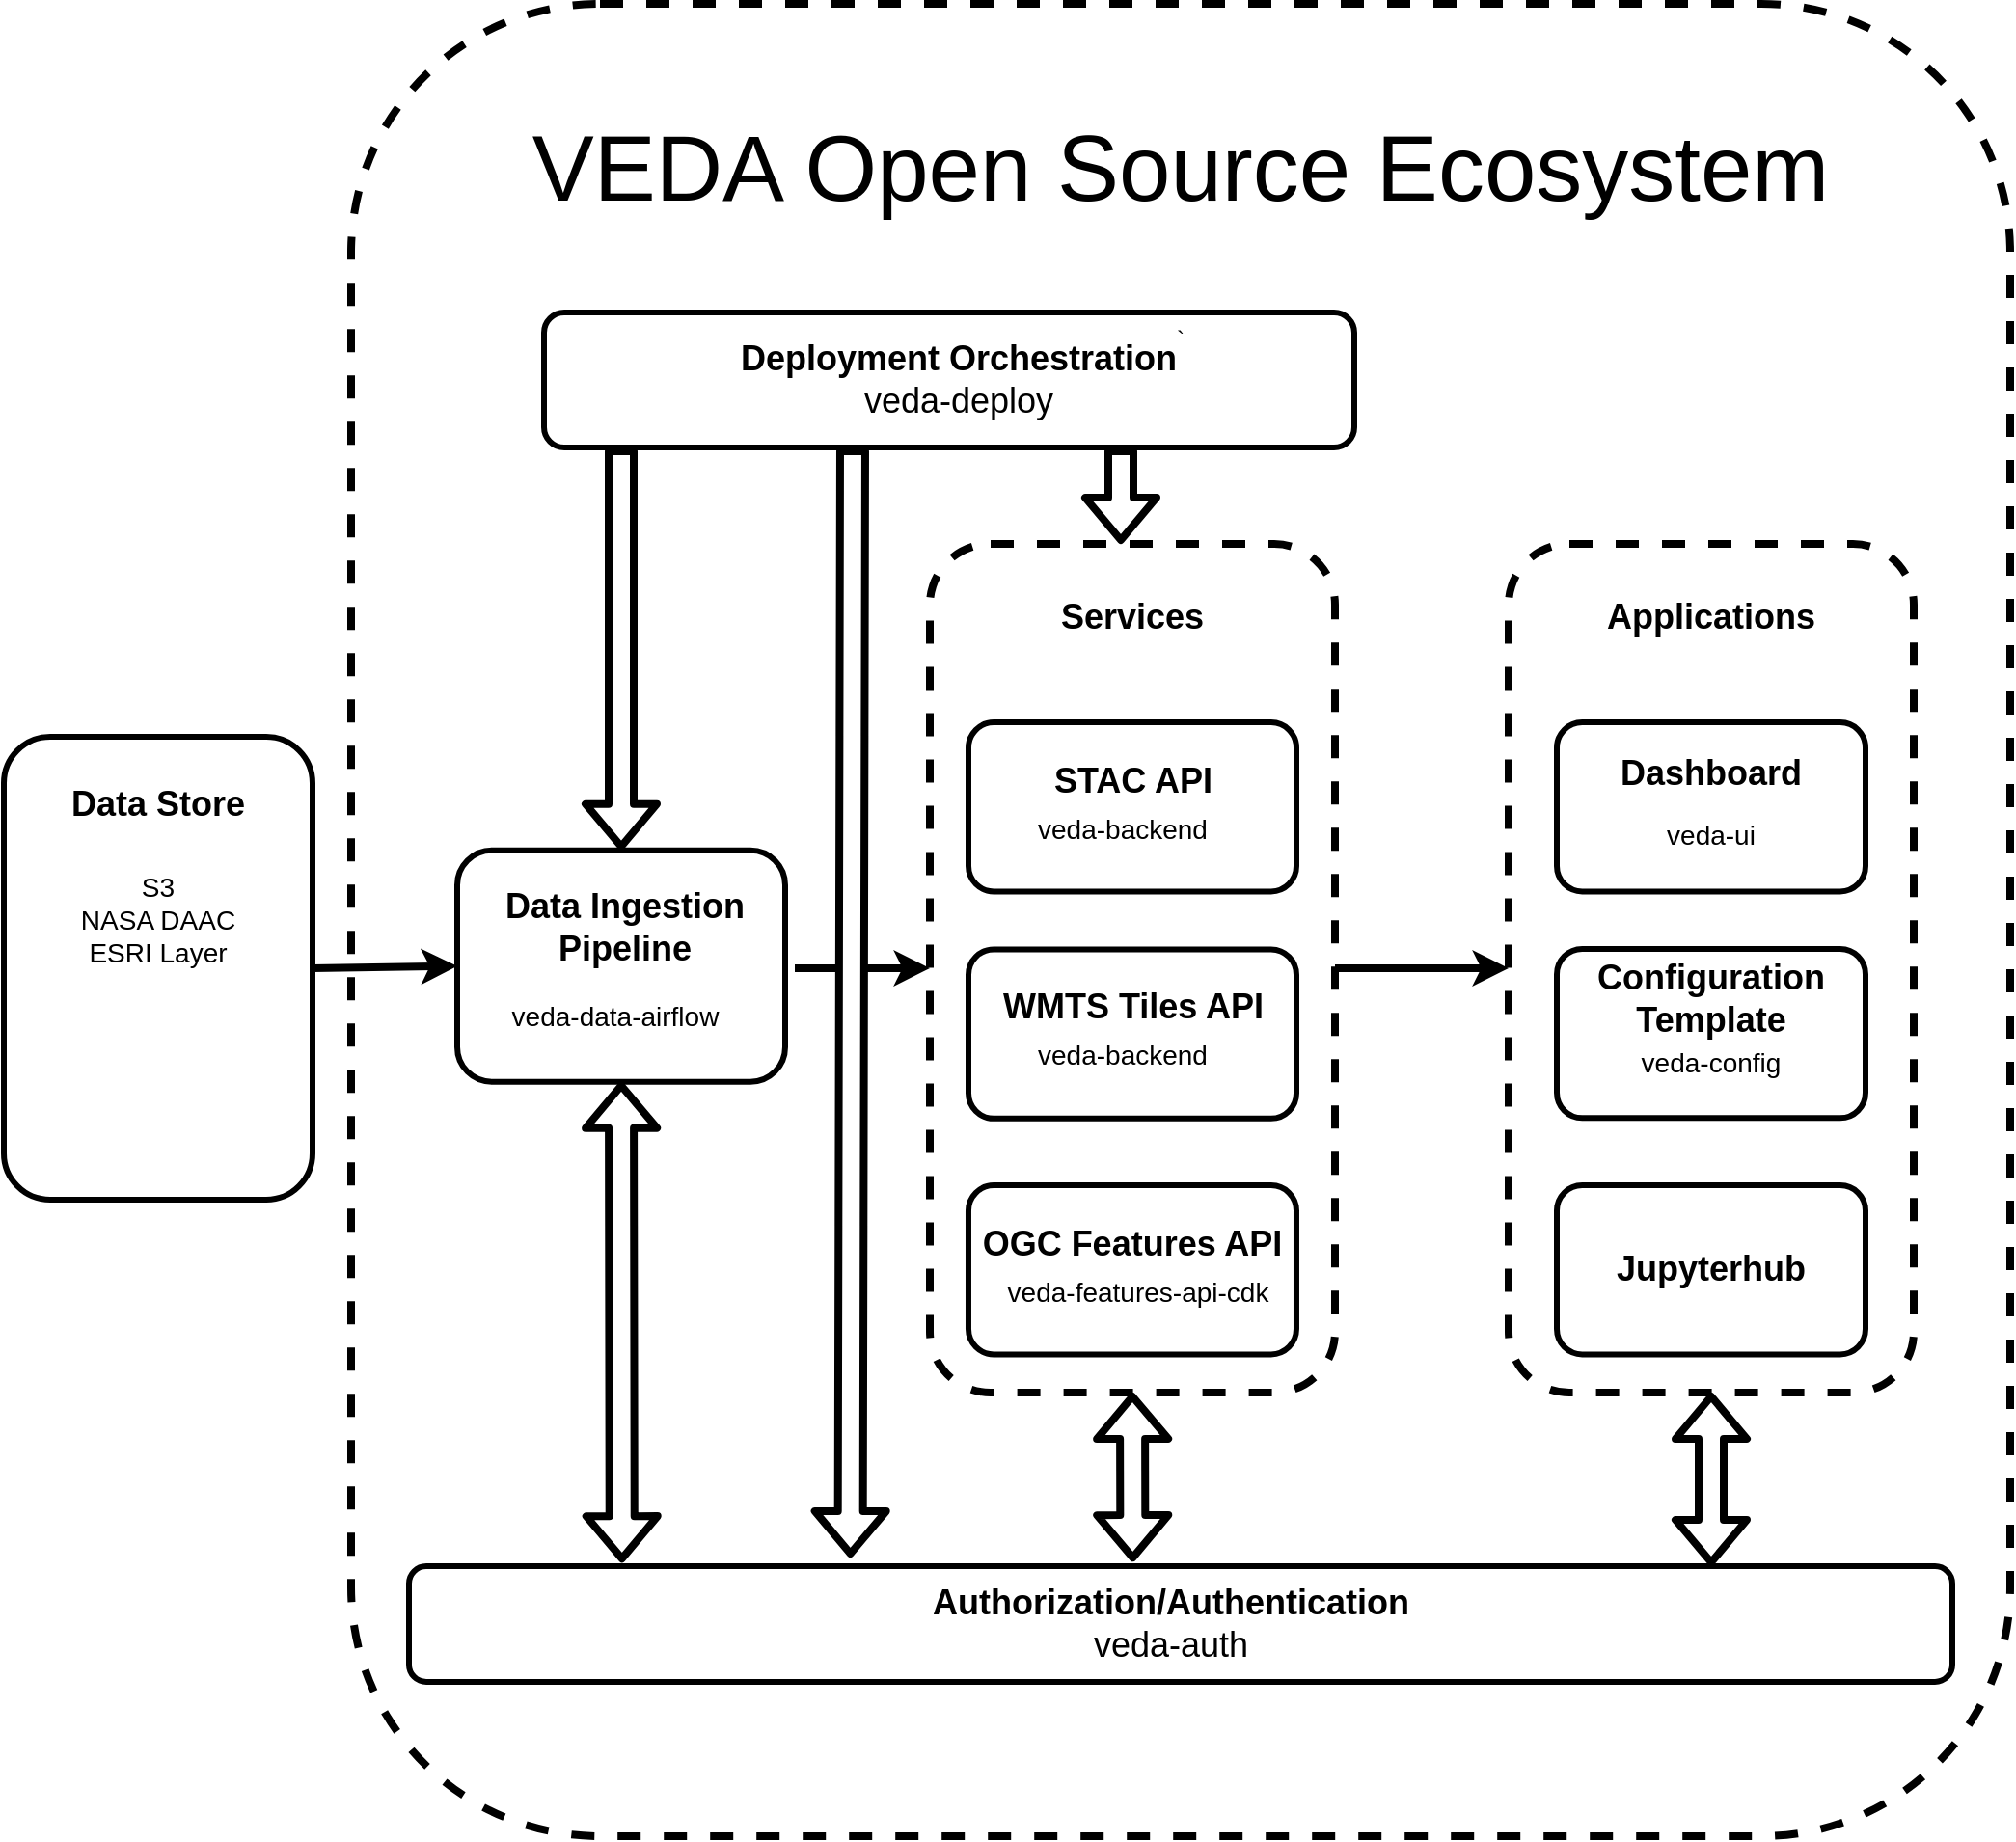 <mxfile>
    <diagram name="Page-1" id="QvM_rjvkFbhKRYmAyvqA">
        <mxGraphModel dx="1200" dy="1949" grid="1" gridSize="10" guides="1" tooltips="1" connect="1" arrows="1" fold="1" page="1" pageScale="1" pageWidth="850" pageHeight="1100" background="#ffffff" math="0" shadow="0">
            <root>
                <mxCell id="0"/>
                <mxCell id="1" parent="0"/>
                <mxCell id="112" value="" style="rounded=1;whiteSpace=wrap;html=1;fillColor=none;strokeWidth=3;strokeColor=#000000;" vertex="1" parent="1">
                    <mxGeometry x="255" y="398.87" width="170" height="120" as="geometry"/>
                </mxCell>
                <mxCell id="162" value="" style="rounded=1;whiteSpace=wrap;html=1;dashed=1;strokeColor=#000000;strokeWidth=4;fontSize=16;fillColor=none;" vertex="1" parent="1">
                    <mxGeometry x="200" y="-40.0" width="860" height="950" as="geometry"/>
                </mxCell>
                <mxCell id="102" value="" style="rounded=1;whiteSpace=wrap;html=1;dashed=1;fontSize=14;fillColor=none;strokeColor=#000000;strokeWidth=4;" parent="1" vertex="1">
                    <mxGeometry x="500" y="240" width="210" height="440" as="geometry"/>
                </mxCell>
                <mxCell id="46" value="" style="group" parent="1" vertex="1" connectable="0">
                    <mxGeometry x="350" y="770" width="680" height="60" as="geometry"/>
                </mxCell>
                <mxCell id="47" value="" style="rounded=1;whiteSpace=wrap;html=1;fillColor=none;strokeWidth=3;strokeColor=#000000;" parent="46" vertex="1">
                    <mxGeometry x="-120" width="800" height="60" as="geometry"/>
                </mxCell>
                <mxCell id="48" value="&lt;font color=&quot;#000000&quot; style=&quot;font-size: 18px;&quot;&gt;Authorization/Authentication&lt;br&gt;&lt;span style=&quot;font-weight: normal;&quot;&gt;veda-auth&lt;/span&gt;&lt;/font&gt;" style="text;html=1;strokeColor=none;fillColor=none;align=center;verticalAlign=middle;whiteSpace=wrap;rounded=0;strokeWidth=3;fontSize=14;fontStyle=1" parent="46" vertex="1">
                    <mxGeometry x="-120" y="15" width="789.85" height="30" as="geometry"/>
                </mxCell>
                <mxCell id="92" value="&lt;font color=&quot;#000000&quot; style=&quot;font-size: 18px;&quot;&gt;Services&lt;/font&gt;" style="text;html=1;strokeColor=none;fillColor=none;align=center;verticalAlign=middle;whiteSpace=wrap;rounded=0;strokeWidth=21;fontSize=18;fontStyle=1" parent="1" vertex="1">
                    <mxGeometry x="520" y="255.78" width="170" height="44.43" as="geometry"/>
                </mxCell>
                <mxCell id="103" value="" style="group" vertex="1" connectable="0" parent="1">
                    <mxGeometry x="20" y="340" width="160" height="240" as="geometry"/>
                </mxCell>
                <mxCell id="104" value="" style="rounded=1;whiteSpace=wrap;html=1;fillColor=none;strokeWidth=3;strokeColor=#000000;" vertex="1" parent="103">
                    <mxGeometry width="160" height="240" as="geometry"/>
                </mxCell>
                <mxCell id="105" value="&lt;font color=&quot;#000000&quot; style=&quot;font-size: 18px;&quot;&gt;Data Store&lt;/font&gt;" style="text;html=1;strokeColor=none;fillColor=none;align=center;verticalAlign=middle;whiteSpace=wrap;rounded=0;strokeWidth=3;fontSize=14;fontStyle=1" vertex="1" parent="103">
                    <mxGeometry x="20" y="10" width="120" height="50" as="geometry"/>
                </mxCell>
                <mxCell id="109" value="&lt;font color=&quot;#000000&quot; style=&quot;font-size: 14px;&quot;&gt;S3&lt;br&gt;NASA DAAC&lt;br&gt;ESRI Layer&lt;br&gt;&lt;/font&gt;" style="text;html=1;strokeColor=none;fillColor=none;align=center;verticalAlign=middle;whiteSpace=wrap;rounded=0;strokeWidth=3;fontSize=14;" vertex="1" parent="103">
                    <mxGeometry x="20" y="80" width="120" height="30" as="geometry"/>
                </mxCell>
                <mxCell id="113" value="&lt;font color=&quot;#000000&quot; style=&quot;font-size: 18px;&quot;&gt;Data Ingestion Pipeline&lt;/font&gt;" style="text;html=1;strokeColor=none;fillColor=none;align=center;verticalAlign=middle;whiteSpace=wrap;rounded=0;strokeWidth=3;fontSize=14;fontStyle=1" vertex="1" parent="1">
                    <mxGeometry x="260" y="426.08" width="164.38" height="25" as="geometry"/>
                </mxCell>
                <mxCell id="114" value="&lt;font color=&quot;#000000&quot; style=&quot;font-size: 14px;&quot;&gt;veda-data-airflow&lt;br&gt;&lt;/font&gt;" style="text;html=1;strokeColor=none;fillColor=none;align=center;verticalAlign=middle;whiteSpace=wrap;rounded=0;strokeWidth=3;fontSize=14;" vertex="1" parent="1">
                    <mxGeometry x="260" y="477.89" width="153.75" height="15" as="geometry"/>
                </mxCell>
                <mxCell id="120" value="" style="rounded=1;whiteSpace=wrap;html=1;fillColor=none;strokeWidth=3;strokeColor=#000000;" vertex="1" parent="1">
                    <mxGeometry x="520" y="332.53" width="170" height="87.68" as="geometry"/>
                </mxCell>
                <mxCell id="121" value="&lt;font color=&quot;#000000&quot; style=&quot;font-size: 18px;&quot;&gt;STAC API&lt;/font&gt;" style="text;html=1;strokeColor=none;fillColor=none;align=center;verticalAlign=middle;whiteSpace=wrap;rounded=0;strokeWidth=3;fontSize=14;fontStyle=1" vertex="1" parent="1">
                    <mxGeometry x="535.62" y="350.21" width="138.75" height="25" as="geometry"/>
                </mxCell>
                <mxCell id="122" value="&lt;font color=&quot;#000000&quot; style=&quot;font-size: 14px;&quot;&gt;veda-backend&lt;br&gt;&lt;/font&gt;" style="text;html=1;strokeColor=none;fillColor=none;align=center;verticalAlign=middle;whiteSpace=wrap;rounded=0;strokeWidth=3;fontSize=14;" vertex="1" parent="1">
                    <mxGeometry x="535.62" y="380.21" width="127.5" height="15" as="geometry"/>
                </mxCell>
                <mxCell id="124" value="" style="rounded=1;whiteSpace=wrap;html=1;fillColor=none;strokeWidth=3;strokeColor=#000000;" vertex="1" parent="1">
                    <mxGeometry x="520" y="450.21" width="170" height="87.68" as="geometry"/>
                </mxCell>
                <mxCell id="125" value="&lt;font color=&quot;#000000&quot; style=&quot;font-size: 18px;&quot;&gt;WMTS Tiles API&lt;/font&gt;" style="text;html=1;strokeColor=none;fillColor=none;align=center;verticalAlign=middle;whiteSpace=wrap;rounded=0;strokeWidth=3;fontSize=14;fontStyle=1" vertex="1" parent="1">
                    <mxGeometry x="535.62" y="467.89" width="138.75" height="25" as="geometry"/>
                </mxCell>
                <mxCell id="126" value="&lt;font color=&quot;#000000&quot; style=&quot;font-size: 14px;&quot;&gt;veda-backend&lt;br&gt;&lt;/font&gt;" style="text;html=1;strokeColor=none;fillColor=none;align=center;verticalAlign=middle;whiteSpace=wrap;rounded=0;strokeWidth=3;fontSize=14;" vertex="1" parent="1">
                    <mxGeometry x="535.62" y="497.89" width="127.5" height="15" as="geometry"/>
                </mxCell>
                <mxCell id="128" value="" style="rounded=1;whiteSpace=wrap;html=1;fillColor=none;strokeWidth=3;strokeColor=#000000;" vertex="1" parent="1">
                    <mxGeometry x="519.99" y="572.53" width="170" height="87.68" as="geometry"/>
                </mxCell>
                <mxCell id="129" value="&lt;font color=&quot;#000000&quot; style=&quot;font-size: 18px;&quot;&gt;OGC Features API&lt;/font&gt;" style="text;html=1;strokeColor=none;fillColor=none;align=center;verticalAlign=middle;whiteSpace=wrap;rounded=0;strokeWidth=3;fontSize=14;fontStyle=1" vertex="1" parent="1">
                    <mxGeometry x="520" y="590.21" width="170" height="25" as="geometry"/>
                </mxCell>
                <mxCell id="130" value="&lt;font color=&quot;#000000&quot; style=&quot;font-size: 14px;&quot;&gt;veda-features-api-cdk&lt;br&gt;&lt;/font&gt;" style="text;html=1;strokeColor=none;fillColor=none;align=center;verticalAlign=middle;whiteSpace=wrap;rounded=0;strokeWidth=3;fontSize=14;" vertex="1" parent="1">
                    <mxGeometry x="535.61" y="620.21" width="144.39" height="15" as="geometry"/>
                </mxCell>
                <mxCell id="131" value="" style="rounded=1;whiteSpace=wrap;html=1;dashed=1;fontSize=14;fillColor=none;strokeColor=#000000;strokeWidth=4;" vertex="1" parent="1">
                    <mxGeometry x="800" y="240" width="210" height="440" as="geometry"/>
                </mxCell>
                <mxCell id="132" value="&lt;font color=&quot;#000000&quot; style=&quot;font-size: 18px;&quot;&gt;Applications&lt;/font&gt;" style="text;html=1;strokeColor=none;fillColor=none;align=center;verticalAlign=middle;whiteSpace=wrap;rounded=0;strokeWidth=21;fontSize=18;fontStyle=1" vertex="1" parent="1">
                    <mxGeometry x="820" y="255.79" width="170" height="44.43" as="geometry"/>
                </mxCell>
                <mxCell id="136" value="" style="rounded=1;whiteSpace=wrap;html=1;fillColor=none;strokeWidth=3;strokeColor=#000000;" vertex="1" parent="1">
                    <mxGeometry x="825" y="450.0" width="160" height="87.68" as="geometry"/>
                </mxCell>
                <mxCell id="137" value="&lt;font color=&quot;#000000&quot; style=&quot;font-size: 18px;&quot;&gt;Configuration Template&lt;/font&gt;" style="text;html=1;strokeColor=none;fillColor=none;align=center;verticalAlign=middle;whiteSpace=wrap;rounded=0;strokeWidth=3;fontSize=14;fontStyle=1" vertex="1" parent="1">
                    <mxGeometry x="825" y="463.84" width="160" height="25" as="geometry"/>
                </mxCell>
                <mxCell id="138" value="&lt;font color=&quot;#000000&quot; style=&quot;font-size: 14px;&quot;&gt;veda-config&lt;br&gt;&lt;/font&gt;" style="text;html=1;strokeColor=none;fillColor=none;align=center;verticalAlign=middle;whiteSpace=wrap;rounded=0;strokeWidth=3;fontSize=14;" vertex="1" parent="1">
                    <mxGeometry x="825" y="501.34" width="160" height="15" as="geometry"/>
                </mxCell>
                <mxCell id="139" value="" style="rounded=1;whiteSpace=wrap;html=1;fillColor=none;strokeWidth=3;strokeColor=#000000;" vertex="1" parent="1">
                    <mxGeometry x="825" y="332.53" width="160" height="87.68" as="geometry"/>
                </mxCell>
                <mxCell id="140" value="&lt;font color=&quot;#000000&quot; style=&quot;font-size: 18px;&quot;&gt;Dashboard&lt;/font&gt;" style="text;html=1;strokeColor=none;fillColor=none;align=center;verticalAlign=middle;whiteSpace=wrap;rounded=0;strokeWidth=3;fontSize=14;fontStyle=1" vertex="1" parent="1">
                    <mxGeometry x="825" y="346.37" width="160" height="25" as="geometry"/>
                </mxCell>
                <mxCell id="141" value="&lt;font color=&quot;#000000&quot; style=&quot;font-size: 14px;&quot;&gt;veda-ui&lt;br&gt;&lt;/font&gt;" style="text;html=1;strokeColor=none;fillColor=none;align=center;verticalAlign=middle;whiteSpace=wrap;rounded=0;strokeWidth=3;fontSize=14;" vertex="1" parent="1">
                    <mxGeometry x="825" y="383.87" width="160" height="15" as="geometry"/>
                </mxCell>
                <mxCell id="142" value="" style="rounded=1;whiteSpace=wrap;html=1;fillColor=none;strokeWidth=3;strokeColor=#000000;" vertex="1" parent="1">
                    <mxGeometry x="825" y="572.53" width="160" height="87.68" as="geometry"/>
                </mxCell>
                <mxCell id="143" value="&lt;font color=&quot;#000000&quot; style=&quot;font-size: 18px;&quot;&gt;Jupyterhub&lt;/font&gt;" style="text;html=1;strokeColor=none;fillColor=none;align=center;verticalAlign=middle;whiteSpace=wrap;rounded=0;strokeWidth=3;fontSize=14;fontStyle=1" vertex="1" parent="1">
                    <mxGeometry x="825" y="603.87" width="160" height="25" as="geometry"/>
                </mxCell>
                <mxCell id="146" value="`" style="group" vertex="1" connectable="0" parent="1">
                    <mxGeometry x="300" y="120" width="660" height="70" as="geometry"/>
                </mxCell>
                <mxCell id="147" value="" style="rounded=1;whiteSpace=wrap;html=1;fillColor=none;strokeWidth=3;strokeColor=#000000;" vertex="1" parent="146">
                    <mxGeometry width="420" height="70" as="geometry"/>
                </mxCell>
                <mxCell id="148" value="&lt;font color=&quot;#000000&quot; style=&quot;font-size: 18px;&quot;&gt;&lt;b&gt;Deployment Orchestration&lt;br&gt;&lt;/b&gt;veda-deploy&lt;br&gt;&lt;/font&gt;" style="text;html=1;strokeColor=none;fillColor=none;align=center;verticalAlign=middle;whiteSpace=wrap;rounded=0;strokeWidth=3;fontSize=14;" vertex="1" parent="146">
                    <mxGeometry x="50" y="17.5" width="330" height="35" as="geometry"/>
                </mxCell>
                <mxCell id="150" value="" style="endArrow=classic;html=1;fontSize=18;exitX=1;exitY=0.5;exitDx=0;exitDy=0;entryX=0;entryY=0.5;entryDx=0;entryDy=0;strokeColor=#000000;strokeWidth=4;" edge="1" parent="1" source="104" target="112">
                    <mxGeometry width="50" height="50" relative="1" as="geometry">
                        <mxPoint x="210" y="460" as="sourcePoint"/>
                        <mxPoint x="260" y="410" as="targetPoint"/>
                    </mxGeometry>
                </mxCell>
                <mxCell id="151" value="" style="endArrow=classic;html=1;fontSize=18;entryX=0;entryY=0.5;entryDx=0;entryDy=0;strokeColor=#000000;strokeWidth=4;" edge="1" parent="1" target="102">
                    <mxGeometry width="50" height="50" relative="1" as="geometry">
                        <mxPoint x="430" y="460" as="sourcePoint"/>
                        <mxPoint x="280" y="480.21" as="targetPoint"/>
                    </mxGeometry>
                </mxCell>
                <mxCell id="152" value="" style="endArrow=classic;html=1;strokeColor=#000000;strokeWidth=4;fontSize=18;exitX=1;exitY=0.5;exitDx=0;exitDy=0;entryX=0;entryY=0.5;entryDx=0;entryDy=0;" edge="1" parent="1" source="102" target="131">
                    <mxGeometry width="50" height="50" relative="1" as="geometry">
                        <mxPoint x="720" y="530" as="sourcePoint"/>
                        <mxPoint x="770" y="480" as="targetPoint"/>
                    </mxGeometry>
                </mxCell>
                <mxCell id="153" value="" style="shape=flexArrow;endArrow=classic;startArrow=classic;html=1;strokeColor=#000000;strokeWidth=4;fontSize=18;entryX=0.5;entryY=1;entryDx=0;entryDy=0;exitX=0.138;exitY=-0.032;exitDx=0;exitDy=0;exitPerimeter=0;" edge="1" parent="1" source="47" target="112">
                    <mxGeometry width="100" height="100" relative="1" as="geometry">
                        <mxPoint x="310" y="670" as="sourcePoint"/>
                        <mxPoint x="410" y="570" as="targetPoint"/>
                    </mxGeometry>
                </mxCell>
                <mxCell id="154" value="" style="shape=flexArrow;endArrow=classic;startArrow=classic;html=1;strokeColor=#000000;strokeWidth=4;fontSize=18;entryX=0.5;entryY=1;entryDx=0;entryDy=0;exitX=0.469;exitY=-0.041;exitDx=0;exitDy=0;exitPerimeter=0;" edge="1" parent="1" source="47" target="102">
                    <mxGeometry width="100" height="100" relative="1" as="geometry">
                        <mxPoint x="580" y="790" as="sourcePoint"/>
                        <mxPoint x="680" y="690" as="targetPoint"/>
                    </mxGeometry>
                </mxCell>
                <mxCell id="156" value="" style="shape=flexArrow;endArrow=classic;startArrow=classic;html=1;strokeColor=#000000;strokeWidth=4;fontSize=18;entryX=0.5;entryY=1;entryDx=0;entryDy=0;" edge="1" parent="1" target="131">
                    <mxGeometry width="100" height="100" relative="1" as="geometry">
                        <mxPoint x="905" y="770" as="sourcePoint"/>
                        <mxPoint x="970" y="710" as="targetPoint"/>
                    </mxGeometry>
                </mxCell>
                <mxCell id="157" value="" style="shape=flexArrow;endArrow=classic;html=1;strokeColor=#000000;strokeWidth=4;fontSize=18;entryX=0.5;entryY=0;entryDx=0;entryDy=0;fillColor=default;" edge="1" parent="1" target="112">
                    <mxGeometry width="50" height="50" relative="1" as="geometry">
                        <mxPoint x="340" y="190" as="sourcePoint"/>
                        <mxPoint x="420" y="240" as="targetPoint"/>
                    </mxGeometry>
                </mxCell>
                <mxCell id="158" value="" style="shape=flexArrow;endArrow=classic;html=1;strokeColor=#000000;strokeWidth=4;fontSize=18;fillColor=default;" edge="1" parent="1">
                    <mxGeometry width="50" height="50" relative="1" as="geometry">
                        <mxPoint x="599" y="190" as="sourcePoint"/>
                        <mxPoint x="599" y="240" as="targetPoint"/>
                    </mxGeometry>
                </mxCell>
                <mxCell id="159" value="" style="shape=flexArrow;endArrow=classic;html=1;strokeColor=#000000;strokeWidth=4;fontSize=18;fillColor=default;entryX=0.286;entryY=-0.075;entryDx=0;entryDy=0;entryPerimeter=0;" edge="1" parent="1" target="47">
                    <mxGeometry width="50" height="50" relative="1" as="geometry">
                        <mxPoint x="460" y="190" as="sourcePoint"/>
                        <mxPoint x="460" y="760" as="targetPoint"/>
                    </mxGeometry>
                </mxCell>
                <mxCell id="165" value="&lt;font style=&quot;font-size: 48px;&quot; color=&quot;#000000&quot;&gt;VEDA Open Source Ecosystem&lt;/font&gt;" style="text;html=1;strokeColor=none;fillColor=none;align=center;verticalAlign=middle;whiteSpace=wrap;rounded=0;dashed=1;strokeWidth=4;fontSize=16;" vertex="1" parent="1">
                    <mxGeometry x="245" y="30" width="770" height="30" as="geometry"/>
                </mxCell>
            </root>
        </mxGraphModel>
    </diagram>
</mxfile>